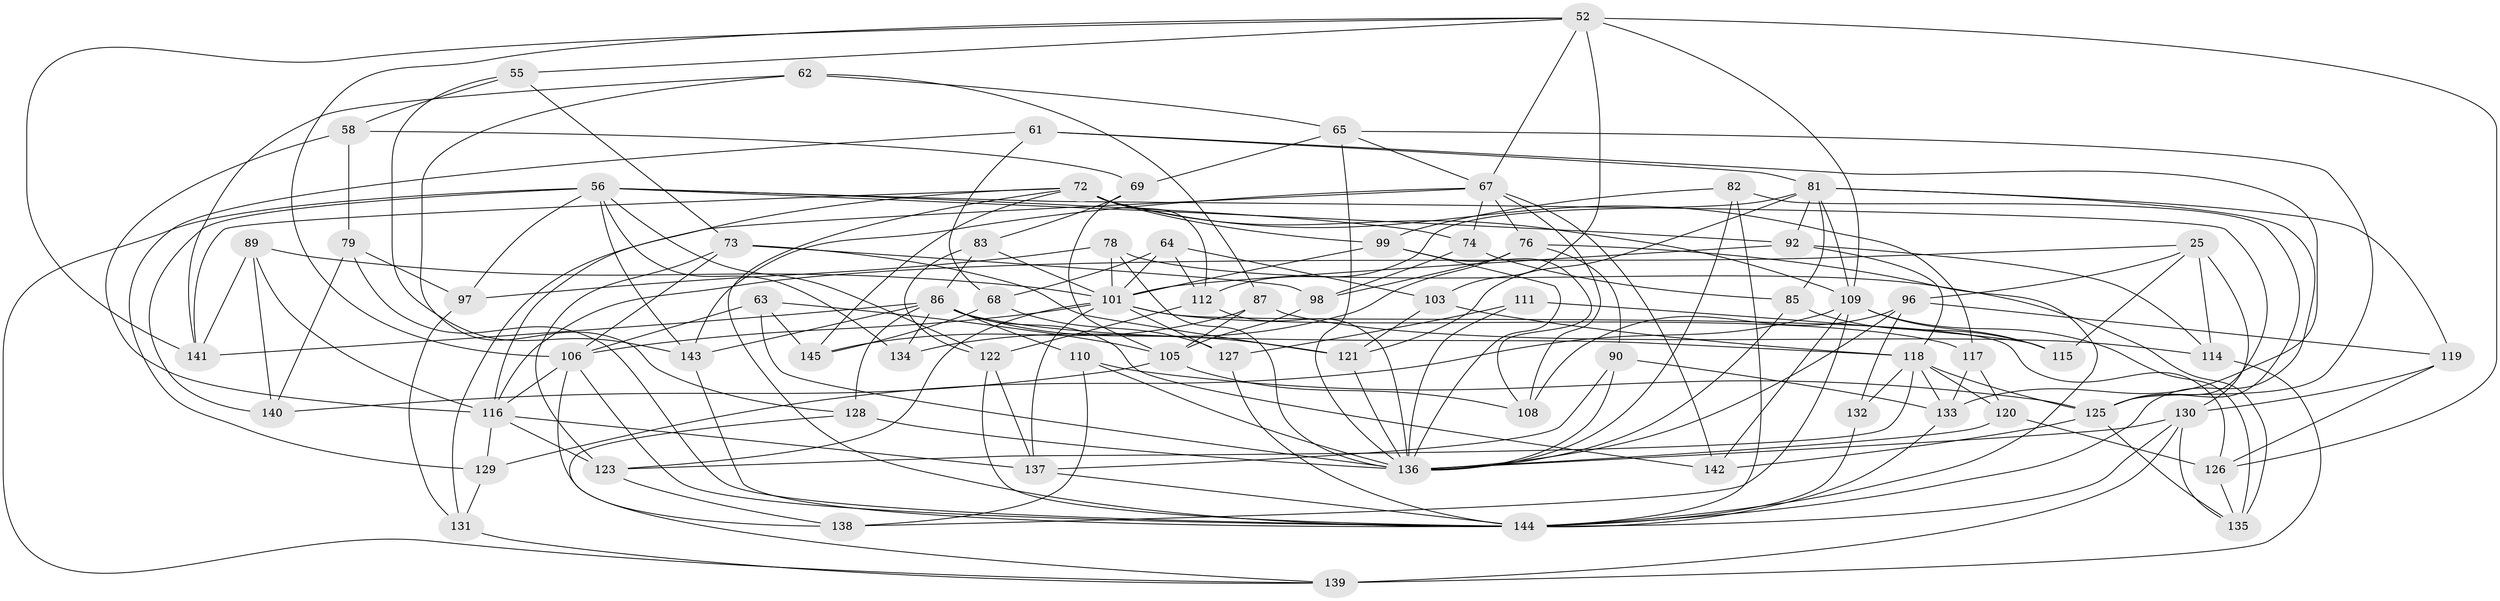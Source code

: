 // original degree distribution, {4: 1.0}
// Generated by graph-tools (version 1.1) at 2025/02/03/04/25 22:02:28]
// undirected, 72 vertices, 189 edges
graph export_dot {
graph [start="1"]
  node [color=gray90,style=filled];
  25 [super="+23"];
  52 [super="+41"];
  55;
  56 [super="+46+16"];
  58;
  61;
  62;
  63;
  64;
  65 [super="+30"];
  67 [super="+50"];
  68;
  69;
  72 [super="+2+35+10"];
  73 [super="+1"];
  74;
  76 [super="+26"];
  78;
  79;
  81 [super="+19"];
  82 [super="+3+33"];
  83;
  85;
  86 [super="+21+22+59"];
  87;
  89;
  90 [super="+75"];
  92 [super="+51"];
  96 [super="+15"];
  97;
  98;
  99 [super="+45"];
  101 [super="+17+47+60"];
  103;
  105 [super="+53"];
  106 [super="+39+77"];
  108;
  109 [super="+94"];
  110;
  111;
  112 [super="+11+95"];
  114;
  115 [super="+107"];
  116 [super="+34+44"];
  117;
  118 [super="+88"];
  119;
  120;
  121 [super="+12"];
  122 [super="+49"];
  123 [super="+113"];
  125 [super="+6+24"];
  126 [super="+66"];
  127;
  128 [super="+102"];
  129;
  130 [super="+42+71"];
  131;
  132;
  133 [super="+40"];
  134;
  135 [super="+100"];
  136 [super="+9+43+27+54+57+104"];
  137 [super="+37"];
  138;
  139 [super="+93"];
  140;
  141 [super="+84"];
  142;
  143 [super="+124"];
  144 [super="+28+36+70"];
  145;
  25 -- 116;
  25 -- 130;
  25 -- 115 [weight=2];
  25 -- 96;
  25 -- 114;
  52 -- 141;
  52 -- 109;
  52 -- 55;
  52 -- 103;
  52 -- 126 [weight=2];
  52 -- 106;
  52 -- 67;
  55 -- 58;
  55 -- 143;
  55 -- 73;
  56 -- 139;
  56 -- 143 [weight=2];
  56 -- 134;
  56 -- 122;
  56 -- 74;
  56 -- 140;
  56 -- 125;
  56 -- 97;
  56 -- 92;
  58 -- 79;
  58 -- 116;
  58 -- 69;
  61 -- 81;
  61 -- 129;
  61 -- 133;
  61 -- 68;
  62 -- 87;
  62 -- 128;
  62 -- 65;
  62 -- 141;
  63 -- 145;
  63 -- 105;
  63 -- 136;
  63 -- 106;
  64 -- 68;
  64 -- 103;
  64 -- 112;
  64 -- 101;
  65 -- 69;
  65 -- 136 [weight=2];
  65 -- 125;
  65 -- 67;
  67 -- 131;
  67 -- 76;
  67 -- 142;
  67 -- 74;
  67 -- 108;
  67 -- 143;
  68 -- 127;
  68 -- 145;
  69 -- 83;
  69 -- 105;
  72 -- 145;
  72 -- 112 [weight=2];
  72 -- 99;
  72 -- 109 [weight=2];
  72 -- 117;
  72 -- 144;
  72 -- 141;
  72 -- 116;
  73 -- 123;
  73 -- 98;
  73 -- 121 [weight=2];
  73 -- 106;
  74 -- 85;
  74 -- 98;
  76 -- 134 [weight=2];
  76 -- 90;
  76 -- 98;
  76 -- 144;
  78 -- 135;
  78 -- 136;
  78 -- 97;
  78 -- 101;
  79 -- 97;
  79 -- 140;
  79 -- 144;
  81 -- 121;
  81 -- 85;
  81 -- 119;
  81 -- 92;
  81 -- 109;
  81 -- 112;
  81 -- 144;
  82 -- 99 [weight=2];
  82 -- 125 [weight=2];
  82 -- 136 [weight=2];
  82 -- 144 [weight=2];
  83 -- 122;
  83 -- 101;
  83 -- 86;
  85 -- 115;
  85 -- 136;
  86 -- 110;
  86 -- 134;
  86 -- 143;
  86 -- 128 [weight=2];
  86 -- 118 [weight=2];
  86 -- 121;
  86 -- 141 [weight=2];
  86 -- 142;
  87 -- 145;
  87 -- 114;
  87 -- 105;
  89 -- 101;
  89 -- 141;
  89 -- 140;
  89 -- 116;
  90 -- 137 [weight=2];
  90 -- 136;
  90 -- 133 [weight=2];
  92 -- 114;
  92 -- 101 [weight=2];
  92 -- 118;
  96 -- 119;
  96 -- 132 [weight=2];
  96 -- 108;
  96 -- 136;
  97 -- 131;
  98 -- 105;
  99 -- 108;
  99 -- 101;
  99 -- 136;
  101 -- 137;
  101 -- 126;
  101 -- 127;
  101 -- 117;
  101 -- 123;
  101 -- 106 [weight=2];
  103 -- 121;
  103 -- 118;
  105 -- 108;
  105 -- 140;
  106 -- 138;
  106 -- 144;
  106 -- 116;
  109 -- 129;
  109 -- 115;
  109 -- 135 [weight=2];
  109 -- 138;
  109 -- 142;
  110 -- 125;
  110 -- 138;
  110 -- 136;
  111 -- 115 [weight=2];
  111 -- 127;
  111 -- 136;
  112 -- 122 [weight=2];
  112 -- 136 [weight=2];
  114 -- 139;
  116 -- 129;
  116 -- 123;
  116 -- 137;
  117 -- 120;
  117 -- 133;
  118 -- 132;
  118 -- 120;
  118 -- 123 [weight=2];
  118 -- 125;
  118 -- 133;
  119 -- 126;
  119 -- 130;
  120 -- 136;
  120 -- 126;
  121 -- 136;
  122 -- 144;
  122 -- 137;
  123 -- 138;
  125 -- 142;
  125 -- 135;
  126 -- 135;
  127 -- 144;
  128 -- 136 [weight=2];
  128 -- 139;
  129 -- 131;
  130 -- 136 [weight=2];
  130 -- 135;
  130 -- 139 [weight=2];
  130 -- 144;
  131 -- 139;
  132 -- 144;
  133 -- 144;
  137 -- 144;
  143 -- 144;
}
